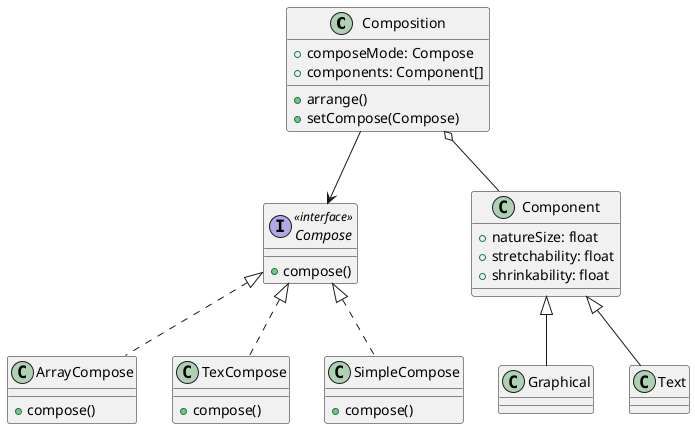 @startuml step3
class Composition{
    + composeMode: Compose
    + components: Component[]
    + arrange()
    + setCompose(Compose)
}

interface Compose <<interface>>{
    + compose()
} 

together{
    class SimpleCompose{
        + compose()
    }

    class TexCompose{
        + compose()
    }

    class ArrayCompose{
        + compose()
    }
}

class Component{
    + natureSize: float
    + stretchability: float
    + shrinkability: float
}

together{
    class Text{

    }

    class Graphical{

    }
}

Component <|-- Text
Component <|-- Graphical
Composition o-- Component

Composition --> Compose
Compose <|.. SimpleCompose
Compose <|.. TexCompose
Compose <|.. ArrayCompose

@enduml